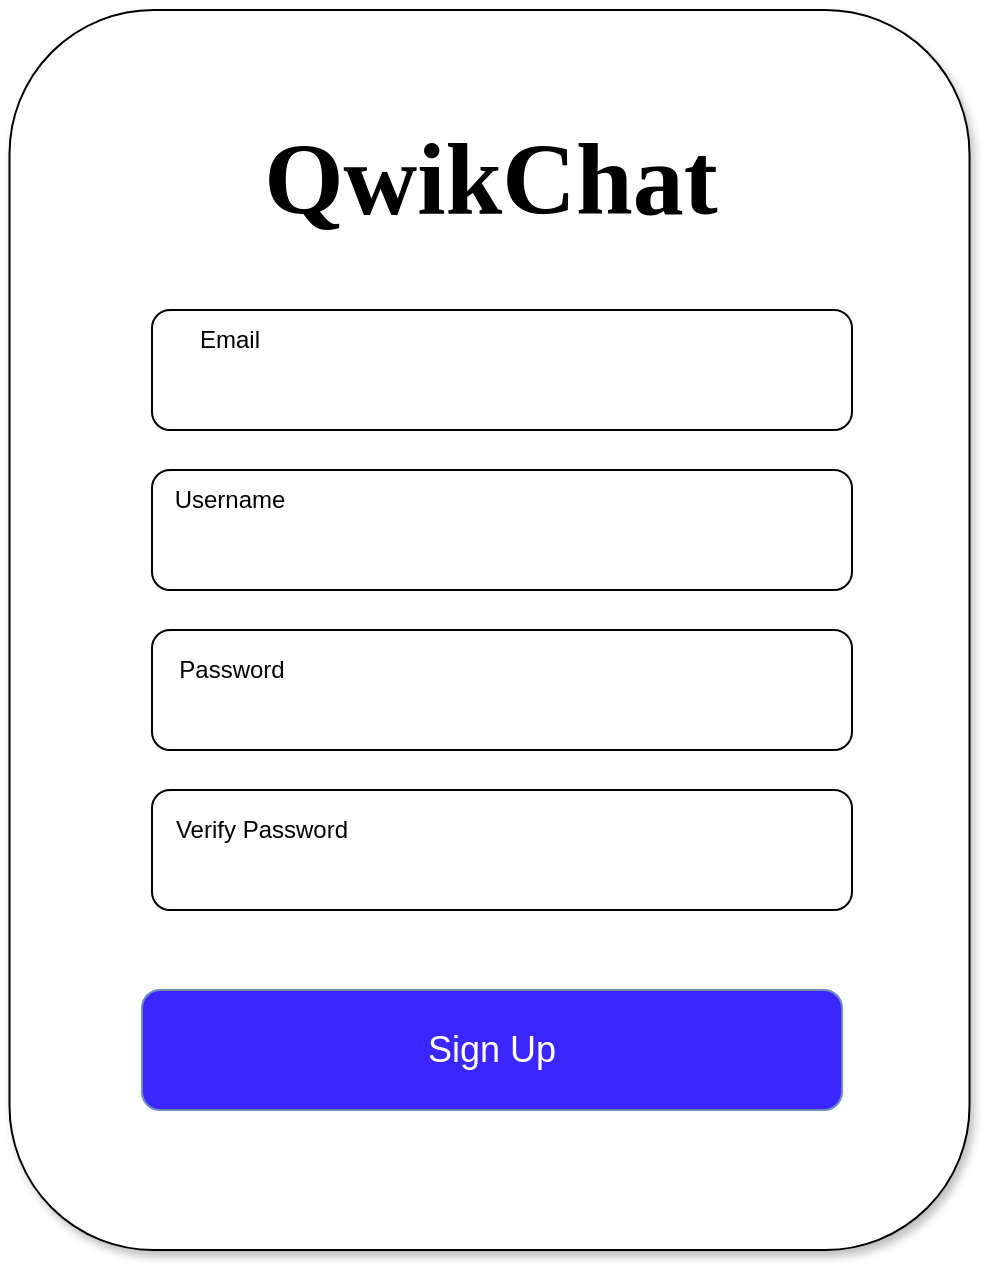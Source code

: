 <mxfile version="21.8.2" type="device">
  <diagram name="Page-1" id="RHdIgs_2FYTNIEg3AQLu">
    <mxGraphModel dx="1434" dy="782" grid="1" gridSize="10" guides="1" tooltips="1" connect="1" arrows="1" fold="1" page="1" pageScale="1" pageWidth="850" pageHeight="1100" math="0" shadow="0">
      <root>
        <mxCell id="0" />
        <mxCell id="1" parent="0" />
        <mxCell id="kzBnHmGRQKXRV5qO2WeX-3" value="" style="rounded=1;whiteSpace=wrap;html=1;glass=0;shadow=1;" vertex="1" parent="1">
          <mxGeometry x="168.75" y="20" width="480" height="620" as="geometry" />
        </mxCell>
        <mxCell id="kzBnHmGRQKXRV5qO2WeX-8" value="&lt;font style=&quot;font-size: 18px;&quot; color=&quot;#ffffff&quot;&gt;Sign Up&lt;br&gt;&lt;/font&gt;" style="rounded=1;whiteSpace=wrap;html=1;align=center;verticalAlign=middle;fontFamily=Helvetica;fontSize=12;fillColor=#3C26FF;strokeColor=#6c8ebf;" vertex="1" parent="1">
          <mxGeometry x="235" y="510" width="350" height="60" as="geometry" />
        </mxCell>
        <mxCell id="kzBnHmGRQKXRV5qO2WeX-11" value="QwikChat" style="text;html=1;strokeColor=none;fillColor=none;align=center;verticalAlign=middle;whiteSpace=wrap;rounded=0;fontSize=51;fontFamily=Gugi;fontColor=default;fontStyle=1;fontSource=https%3A%2F%2Ffonts.googleapis.com%2Fcss%3Ffamily%3DGugi;" vertex="1" parent="1">
          <mxGeometry x="304.37" y="60" width="211.25" height="90" as="geometry" />
        </mxCell>
        <mxCell id="kzBnHmGRQKXRV5qO2WeX-13" value="" style="group" vertex="1" connectable="0" parent="1">
          <mxGeometry x="240" y="250" width="350" height="60" as="geometry" />
        </mxCell>
        <mxCell id="kzBnHmGRQKXRV5qO2WeX-4" value="" style="rounded=1;whiteSpace=wrap;html=1;" vertex="1" parent="kzBnHmGRQKXRV5qO2WeX-13">
          <mxGeometry width="350" height="60" as="geometry" />
        </mxCell>
        <mxCell id="kzBnHmGRQKXRV5qO2WeX-7" value="Username" style="text;html=1;strokeColor=none;fillColor=none;align=center;verticalAlign=middle;whiteSpace=wrap;rounded=0;" vertex="1" parent="kzBnHmGRQKXRV5qO2WeX-13">
          <mxGeometry x="9.37" width="60" height="30" as="geometry" />
        </mxCell>
        <mxCell id="kzBnHmGRQKXRV5qO2WeX-14" value="" style="group" vertex="1" connectable="0" parent="1">
          <mxGeometry x="240" y="330" width="350" height="60" as="geometry" />
        </mxCell>
        <mxCell id="kzBnHmGRQKXRV5qO2WeX-5" value="" style="rounded=1;whiteSpace=wrap;html=1;" vertex="1" parent="kzBnHmGRQKXRV5qO2WeX-14">
          <mxGeometry width="350" height="60" as="geometry" />
        </mxCell>
        <mxCell id="kzBnHmGRQKXRV5qO2WeX-6" value="Password" style="text;html=1;strokeColor=none;fillColor=none;align=center;verticalAlign=middle;whiteSpace=wrap;rounded=0;" vertex="1" parent="kzBnHmGRQKXRV5qO2WeX-14">
          <mxGeometry width="80" height="40" as="geometry" />
        </mxCell>
        <mxCell id="kzBnHmGRQKXRV5qO2WeX-15" value="" style="group" vertex="1" connectable="0" parent="1">
          <mxGeometry x="240" y="170" width="350" height="60" as="geometry" />
        </mxCell>
        <mxCell id="kzBnHmGRQKXRV5qO2WeX-16" value="" style="rounded=1;whiteSpace=wrap;html=1;" vertex="1" parent="kzBnHmGRQKXRV5qO2WeX-15">
          <mxGeometry width="350" height="60" as="geometry" />
        </mxCell>
        <mxCell id="kzBnHmGRQKXRV5qO2WeX-17" value="Email" style="text;html=1;strokeColor=none;fillColor=none;align=center;verticalAlign=middle;whiteSpace=wrap;rounded=0;" vertex="1" parent="kzBnHmGRQKXRV5qO2WeX-15">
          <mxGeometry x="9.37" width="60" height="30" as="geometry" />
        </mxCell>
        <mxCell id="kzBnHmGRQKXRV5qO2WeX-18" value="" style="group" vertex="1" connectable="0" parent="1">
          <mxGeometry x="240" y="410" width="350" height="60" as="geometry" />
        </mxCell>
        <mxCell id="kzBnHmGRQKXRV5qO2WeX-19" value="" style="rounded=1;whiteSpace=wrap;html=1;" vertex="1" parent="kzBnHmGRQKXRV5qO2WeX-18">
          <mxGeometry width="350" height="60" as="geometry" />
        </mxCell>
        <mxCell id="kzBnHmGRQKXRV5qO2WeX-20" value="Verify Password" style="text;html=1;strokeColor=none;fillColor=none;align=center;verticalAlign=middle;whiteSpace=wrap;rounded=0;" vertex="1" parent="kzBnHmGRQKXRV5qO2WeX-18">
          <mxGeometry width="110" height="40" as="geometry" />
        </mxCell>
      </root>
    </mxGraphModel>
  </diagram>
</mxfile>
